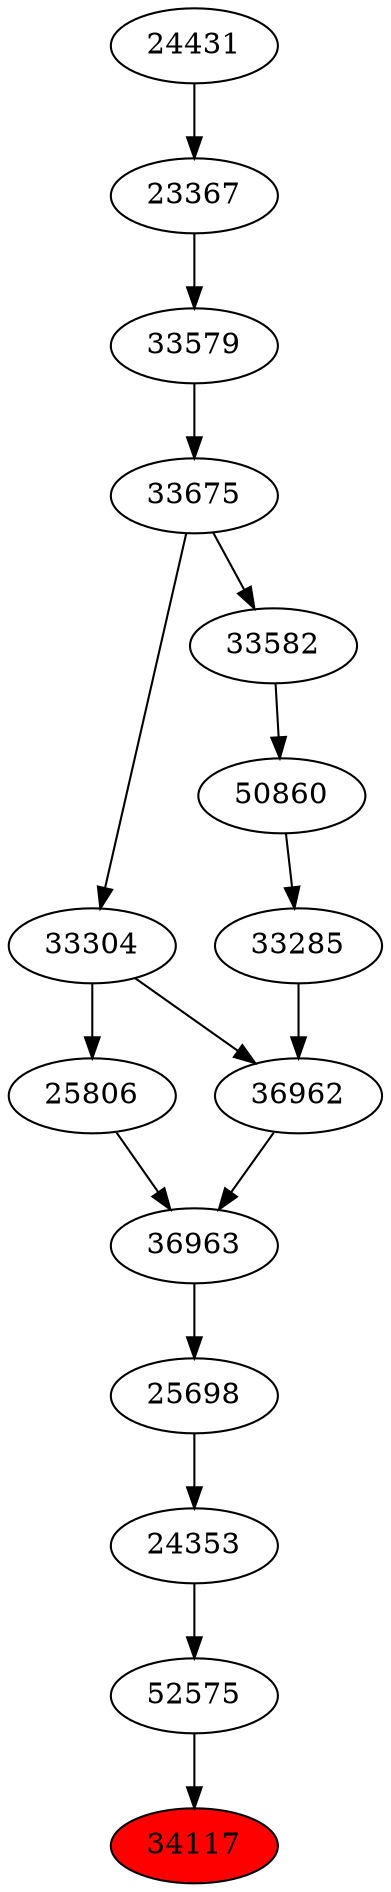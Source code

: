 strict digraph{ 
34117 [label="34117" fillcolor=red style=filled]
52575 -> 34117
52575 [label="52575"]
24353 -> 52575
24353 [label="24353"]
25698 -> 24353
25698 [label="25698"]
36963 -> 25698
36963 [label="36963"]
36962 -> 36963
25806 -> 36963
36962 [label="36962"]
33285 -> 36962
33304 -> 36962
25806 [label="25806"]
33304 -> 25806
33285 [label="33285"]
50860 -> 33285
33304 [label="33304"]
33675 -> 33304
50860 [label="50860"]
33582 -> 50860
33675 [label="33675"]
33579 -> 33675
33582 [label="33582"]
33675 -> 33582
33579 [label="33579"]
23367 -> 33579
23367 [label="23367"]
24431 -> 23367
24431 [label="24431"]
}